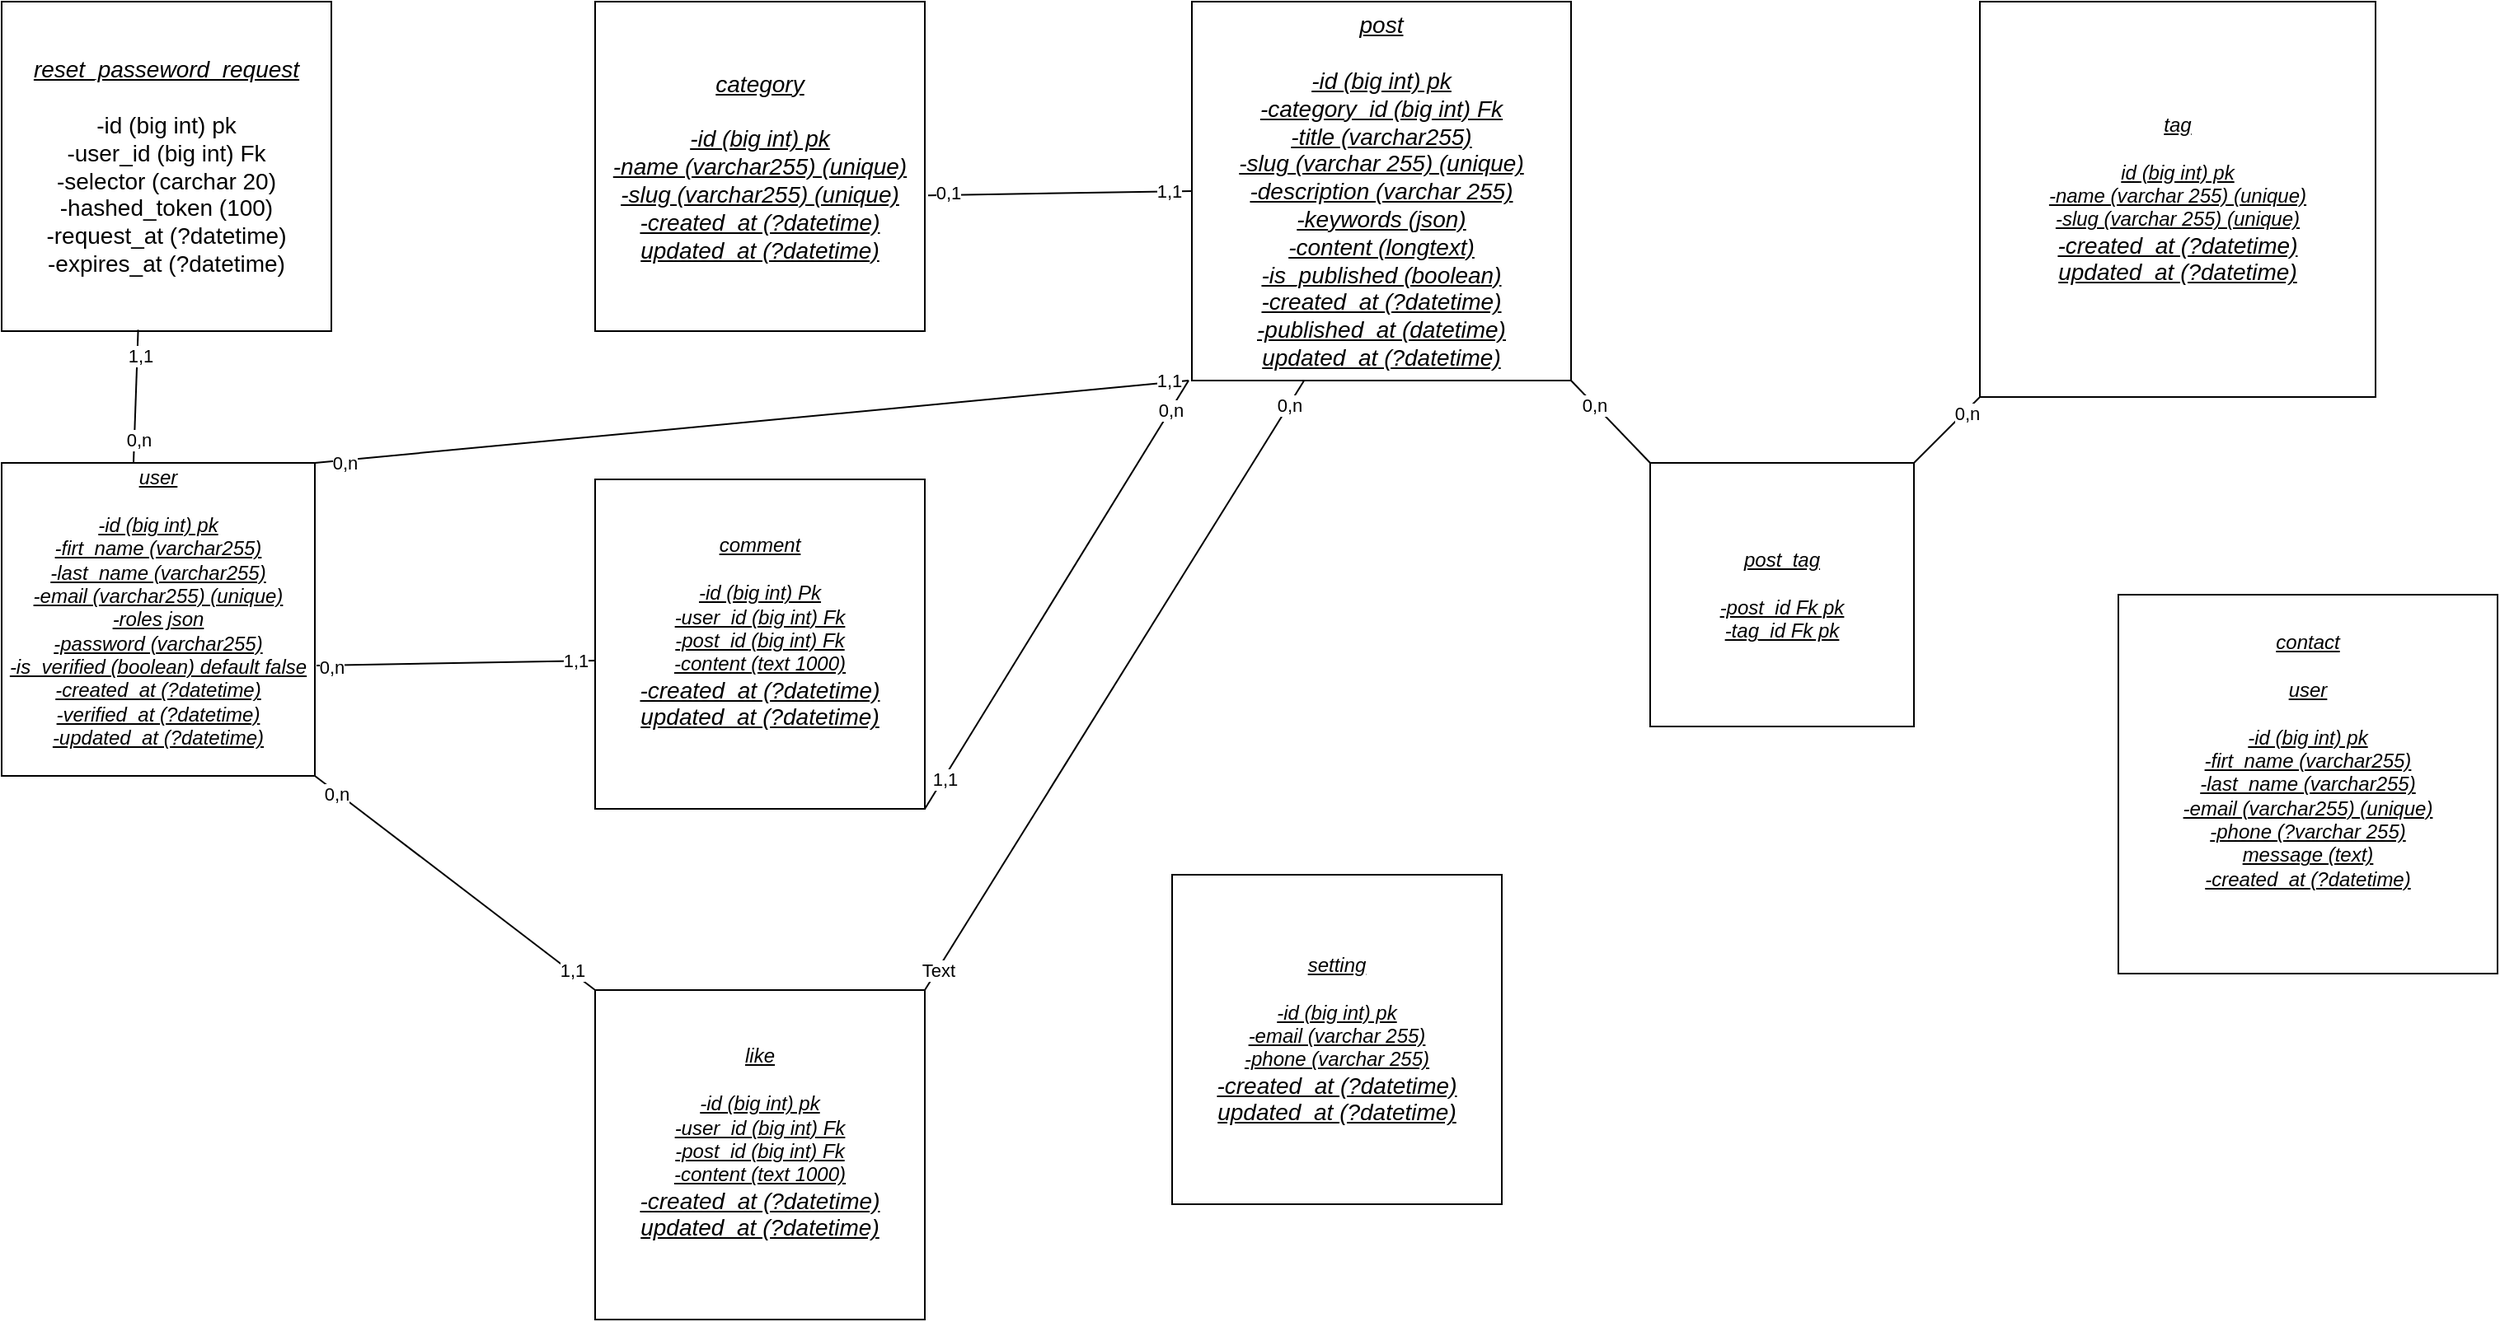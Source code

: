 <mxfile>
    <diagram id="Re4MZ_RNcBhotG1eEpBm" name="Page-1">
        <mxGraphModel dx="782" dy="325" grid="1" gridSize="10" guides="1" tooltips="1" connect="1" arrows="1" fold="1" page="1" pageScale="1" pageWidth="850" pageHeight="1100" math="0" shadow="0">
            <root>
                <mxCell id="0"/>
                <mxCell id="1" parent="0"/>
                <mxCell id="2" value="&lt;u&gt;&lt;i&gt;user&lt;br&gt;&lt;br&gt;-id (big int) pk&lt;br&gt;-firt_name (varchar255)&lt;br&gt;-last_name (varchar255)&lt;br&gt;-email (varchar255) (unique)&lt;br&gt;-roles json&lt;br&gt;-password (varchar255)&lt;br&gt;-is_verified (boolean) default false&lt;br&gt;-created_at (?datetime)&lt;br&gt;-verified_at (?datetime)&lt;br&gt;-updated_at (?datetime)&lt;br&gt;&lt;br&gt;&lt;/i&gt;&lt;/u&gt;" style="whiteSpace=wrap;html=1;aspect=fixed;" parent="1" vertex="1">
                    <mxGeometry x="40" y="320" width="190" height="190" as="geometry"/>
                </mxCell>
                <mxCell id="3" value="&lt;u&gt;&lt;i&gt;reset_passeword_request&lt;/i&gt;&lt;/u&gt;&lt;br&gt;&lt;br&gt;-id (big int) pk&lt;br&gt;-user_id (big int) Fk&lt;br&gt;-selector (carchar 20)&lt;br&gt;-hashed_token (100)&lt;br&gt;-request_at (?datetime)&lt;br&gt;-expires_at (?datetime)" style="whiteSpace=wrap;html=1;aspect=fixed;fontSize=14;" parent="1" vertex="1">
                    <mxGeometry x="40" y="40" width="200" height="200" as="geometry"/>
                </mxCell>
                <mxCell id="7" value="&lt;i&gt;&lt;u&gt;category&lt;br&gt;&lt;br&gt;-id (big int) pk&lt;br&gt;-name (varchar255) (unique)&lt;br&gt;-slug (varchar255) (unique)&lt;br&gt;-created_at (?datetime)&lt;br&gt;updated_at (?datetime)&lt;br&gt;&lt;/u&gt;&lt;/i&gt;" style="whiteSpace=wrap;html=1;aspect=fixed;fontSize=14;" parent="1" vertex="1">
                    <mxGeometry x="400" y="40" width="200" height="200" as="geometry"/>
                </mxCell>
                <mxCell id="8" value="&lt;u&gt;&lt;i&gt;post&lt;br&gt;&lt;br&gt;-id (big int) pk&lt;br&gt;-category_id (big int) Fk&lt;br&gt;-title (varchar255)&lt;br&gt;&lt;/i&gt;&lt;/u&gt;&lt;u&gt;&lt;i&gt;-slug (varchar 255) (unique)&lt;/i&gt;&lt;/u&gt;&lt;u&gt;&lt;i&gt;&lt;br&gt;-description (varchar 255)&lt;br&gt;-keywords (json)&lt;br&gt;-content (longtext)&lt;br&gt;-is_published (boolean)&lt;br&gt;&lt;/i&gt;&lt;/u&gt;&lt;i&gt;&lt;u&gt;-created_at (?datetime)&lt;br&gt;-published_at (datetime)&lt;br&gt;updated_at (?datetime)&lt;/u&gt;&lt;/i&gt;&lt;u&gt;&lt;i&gt;&lt;br&gt;&lt;/i&gt;&lt;/u&gt;" style="whiteSpace=wrap;html=1;aspect=fixed;fontSize=14;" parent="1" vertex="1">
                    <mxGeometry x="762" y="40" width="230" height="230" as="geometry"/>
                </mxCell>
                <mxCell id="9" value="" style="endArrow=none;html=1;fontSize=14;entryX=0;entryY=0.5;entryDx=0;entryDy=0;exitX=1.01;exitY=0.588;exitDx=0;exitDy=0;exitPerimeter=0;" parent="1" source="7" target="8" edge="1">
                    <mxGeometry width="50" height="50" relative="1" as="geometry">
                        <mxPoint x="620" y="160" as="sourcePoint"/>
                        <mxPoint x="680" y="130" as="targetPoint"/>
                    </mxGeometry>
                </mxCell>
                <mxCell id="18" value="1,1" style="edgeLabel;html=1;align=center;verticalAlign=middle;resizable=0;points=[];" parent="9" vertex="1" connectable="0">
                    <mxGeometry x="0.821" relative="1" as="geometry">
                        <mxPoint as="offset"/>
                    </mxGeometry>
                </mxCell>
                <mxCell id="19" value="0,1" style="edgeLabel;html=1;align=center;verticalAlign=middle;resizable=0;points=[];" parent="9" vertex="1" connectable="0">
                    <mxGeometry x="-0.851" y="2" relative="1" as="geometry">
                        <mxPoint as="offset"/>
                    </mxGeometry>
                </mxCell>
                <mxCell id="12" value="" style="endArrow=none;html=1;fontSize=14;exitX=0.421;exitY=0;exitDx=0;exitDy=0;exitPerimeter=0;entryX=0.414;entryY=0.996;entryDx=0;entryDy=0;entryPerimeter=0;" parent="1" source="2" target="3" edge="1">
                    <mxGeometry width="50" height="50" relative="1" as="geometry">
                        <mxPoint x="90" y="290" as="sourcePoint"/>
                        <mxPoint x="140" y="240" as="targetPoint"/>
                    </mxGeometry>
                </mxCell>
                <mxCell id="20" value="0,n" style="edgeLabel;html=1;align=center;verticalAlign=middle;resizable=0;points=[];" parent="12" vertex="1" connectable="0">
                    <mxGeometry x="-0.642" y="-2" relative="1" as="geometry">
                        <mxPoint as="offset"/>
                    </mxGeometry>
                </mxCell>
                <mxCell id="21" value="1,1" style="edgeLabel;html=1;align=center;verticalAlign=middle;resizable=0;points=[];" parent="12" vertex="1" connectable="0">
                    <mxGeometry x="0.595" y="-2" relative="1" as="geometry">
                        <mxPoint y="-1" as="offset"/>
                    </mxGeometry>
                </mxCell>
                <mxCell id="15" value="" style="endArrow=none;html=1;exitX=1;exitY=0;exitDx=0;exitDy=0;" parent="1" source="2" edge="1">
                    <mxGeometry width="50" height="50" relative="1" as="geometry">
                        <mxPoint x="380" y="320" as="sourcePoint"/>
                        <mxPoint x="760" y="270" as="targetPoint"/>
                    </mxGeometry>
                </mxCell>
                <mxCell id="16" value="0,n" style="edgeLabel;html=1;align=center;verticalAlign=middle;resizable=0;points=[];" parent="15" vertex="1" connectable="0">
                    <mxGeometry x="-0.933" y="-1" relative="1" as="geometry">
                        <mxPoint as="offset"/>
                    </mxGeometry>
                </mxCell>
                <mxCell id="17" value="1,1" style="edgeLabel;html=1;align=center;verticalAlign=middle;resizable=0;points=[];" parent="15" vertex="1" connectable="0">
                    <mxGeometry x="0.954" y="1" relative="1" as="geometry">
                        <mxPoint as="offset"/>
                    </mxGeometry>
                </mxCell>
                <mxCell id="22" value="&lt;u&gt;&lt;i&gt;comment&lt;br&gt;&lt;br&gt;-id (big int) Pk&lt;br&gt;-user_id (big int) Fk&lt;br&gt;-post_id (big int) Fk&lt;br&gt;-content (text 1000)&lt;br&gt;&lt;/i&gt;&lt;/u&gt;&lt;i style=&quot;font-size: 14px;&quot;&gt;&lt;u&gt;-created_at (?datetime)&lt;br&gt;updated_at (?datetime)&lt;/u&gt;&lt;/i&gt;&lt;u&gt;&lt;i&gt;&lt;br&gt;&lt;br&gt;&lt;/i&gt;&lt;/u&gt;" style="whiteSpace=wrap;html=1;aspect=fixed;" parent="1" vertex="1">
                    <mxGeometry x="400" y="330" width="200" height="200" as="geometry"/>
                </mxCell>
                <mxCell id="23" value="" style="endArrow=none;html=1;" parent="1" edge="1">
                    <mxGeometry width="50" height="50" relative="1" as="geometry">
                        <mxPoint x="231" y="443" as="sourcePoint"/>
                        <mxPoint x="400" y="440" as="targetPoint"/>
                    </mxGeometry>
                </mxCell>
                <mxCell id="24" value="0,n" style="edgeLabel;html=1;align=center;verticalAlign=middle;resizable=0;points=[];" parent="23" vertex="1" connectable="0">
                    <mxGeometry x="-0.891" y="-1" relative="1" as="geometry">
                        <mxPoint as="offset"/>
                    </mxGeometry>
                </mxCell>
                <mxCell id="25" value="1,1" style="edgeLabel;html=1;align=center;verticalAlign=middle;resizable=0;points=[];" parent="23" vertex="1" connectable="0">
                    <mxGeometry x="0.86" relative="1" as="geometry">
                        <mxPoint as="offset"/>
                    </mxGeometry>
                </mxCell>
                <mxCell id="26" value="" style="endArrow=none;html=1;exitX=1;exitY=1;exitDx=0;exitDy=0;" parent="1" source="22" edge="1">
                    <mxGeometry width="50" height="50" relative="1" as="geometry">
                        <mxPoint x="600" y="320" as="sourcePoint"/>
                        <mxPoint x="760" y="270" as="targetPoint"/>
                    </mxGeometry>
                </mxCell>
                <mxCell id="27" value="0,n" style="edgeLabel;html=1;align=center;verticalAlign=middle;resizable=0;points=[];" parent="26" vertex="1" connectable="0">
                    <mxGeometry x="0.865" relative="1" as="geometry">
                        <mxPoint as="offset"/>
                    </mxGeometry>
                </mxCell>
                <mxCell id="28" value="1,1" style="edgeLabel;html=1;align=center;verticalAlign=middle;resizable=0;points=[];" parent="26" vertex="1" connectable="0">
                    <mxGeometry x="-0.858" y="-1" relative="1" as="geometry">
                        <mxPoint as="offset"/>
                    </mxGeometry>
                </mxCell>
                <mxCell id="29" value="&lt;i&gt;&lt;u&gt;tag&lt;br&gt;&lt;br&gt;id (big int) pk&lt;br&gt;-name (varchar 255) (unique)&lt;br&gt;-slug (varchar 255) (unique)&lt;br&gt;&lt;/u&gt;&lt;/i&gt;&lt;i style=&quot;font-size: 14px;&quot;&gt;&lt;u&gt;-created_at (?datetime)&lt;br&gt;updated_at (?datetime)&lt;/u&gt;&lt;/i&gt;&lt;i&gt;&lt;u&gt;&lt;br&gt;&lt;/u&gt;&lt;/i&gt;" style="whiteSpace=wrap;html=1;aspect=fixed;" parent="1" vertex="1">
                    <mxGeometry x="1240" y="40" width="240" height="240" as="geometry"/>
                </mxCell>
                <mxCell id="30" value="&lt;u&gt;&lt;i&gt;post_tag&lt;br&gt;&lt;br&gt;-post_id Fk pk&lt;br&gt;-tag_id Fk pk&lt;br&gt;&lt;/i&gt;&lt;/u&gt;" style="whiteSpace=wrap;html=1;aspect=fixed;" parent="1" vertex="1">
                    <mxGeometry x="1040" y="320" width="160" height="160" as="geometry"/>
                </mxCell>
                <mxCell id="31" value="" style="endArrow=none;html=1;entryX=1;entryY=1;entryDx=0;entryDy=0;exitX=0;exitY=0;exitDx=0;exitDy=0;" parent="1" source="30" target="8" edge="1">
                    <mxGeometry width="50" height="50" relative="1" as="geometry">
                        <mxPoint x="1000" y="310" as="sourcePoint"/>
                        <mxPoint x="1040" y="240" as="targetPoint"/>
                    </mxGeometry>
                </mxCell>
                <mxCell id="33" value="0,n" style="edgeLabel;html=1;align=center;verticalAlign=middle;resizable=0;points=[];" parent="31" vertex="1" connectable="0">
                    <mxGeometry x="0.421" relative="1" as="geometry">
                        <mxPoint as="offset"/>
                    </mxGeometry>
                </mxCell>
                <mxCell id="32" value="" style="endArrow=none;html=1;exitX=1;exitY=0;exitDx=0;exitDy=0;entryX=0;entryY=1;entryDx=0;entryDy=0;" parent="1" source="30" target="29" edge="1">
                    <mxGeometry width="50" height="50" relative="1" as="geometry">
                        <mxPoint x="1110" y="330" as="sourcePoint"/>
                        <mxPoint x="1160" y="280" as="targetPoint"/>
                        <Array as="points"/>
                    </mxGeometry>
                </mxCell>
                <mxCell id="34" value="0,n" style="edgeLabel;html=1;align=center;verticalAlign=middle;resizable=0;points=[];" parent="32" vertex="1" connectable="0">
                    <mxGeometry x="0.53" y="-1" relative="1" as="geometry">
                        <mxPoint as="offset"/>
                    </mxGeometry>
                </mxCell>
                <mxCell id="35" value="&lt;i&gt;&lt;u&gt;contact&lt;br&gt;&lt;br&gt;&lt;/u&gt;&lt;/i&gt;&lt;u&gt;&lt;i&gt;user&lt;br&gt;&lt;br&gt;-id (big int) pk&lt;br&gt;-firt_name (varchar255)&lt;br&gt;-last_name (varchar255)&lt;br&gt;-email (varchar255) (unique)&lt;br&gt;-phone (?varchar 255)&lt;br&gt;message (text)&lt;br&gt;-created_at (?datetime)&lt;br&gt;&lt;br&gt;&lt;/i&gt;&lt;/u&gt;&lt;i&gt;&lt;u&gt;&lt;br&gt;&lt;/u&gt;&lt;/i&gt;" style="whiteSpace=wrap;html=1;aspect=fixed;" parent="1" vertex="1">
                    <mxGeometry x="1324" y="400" width="230" height="230" as="geometry"/>
                </mxCell>
                <mxCell id="36" value="&lt;u&gt;&lt;i&gt;setting&lt;br&gt;&lt;br&gt;-id (big int) pk&lt;br&gt;-email (varchar 255)&lt;br&gt;-phone (varchar 255)&lt;br&gt;&lt;/i&gt;&lt;/u&gt;&lt;i style=&quot;font-size: 14px;&quot;&gt;&lt;u&gt;-created_at (?datetime)&lt;br&gt;updated_at (?datetime)&lt;/u&gt;&lt;/i&gt;&lt;u&gt;&lt;i&gt;&lt;br&gt;&lt;/i&gt;&lt;/u&gt;" style="whiteSpace=wrap;html=1;aspect=fixed;" parent="1" vertex="1">
                    <mxGeometry x="750" y="570" width="200" height="200" as="geometry"/>
                </mxCell>
                <mxCell id="37" value="&lt;u&gt;&lt;i&gt;like&lt;br&gt;&lt;br&gt;-id (big int) pk&lt;br&gt;-user_id (big int) Fk&lt;br&gt;-post_id (big int) Fk&lt;br&gt;-content (text 1000)&lt;br&gt;&lt;/i&gt;&lt;/u&gt;&lt;i style=&quot;font-size: 14px;&quot;&gt;&lt;u&gt;-created_at (?datetime)&lt;br&gt;updated_at (?datetime)&lt;/u&gt;&lt;/i&gt;&lt;u&gt;&lt;i&gt;&lt;br&gt;&lt;br&gt;&lt;/i&gt;&lt;/u&gt;" style="whiteSpace=wrap;html=1;aspect=fixed;" parent="1" vertex="1">
                    <mxGeometry x="400" y="640" width="200" height="200" as="geometry"/>
                </mxCell>
                <mxCell id="38" value="" style="endArrow=none;html=1;entryX=1;entryY=1;entryDx=0;entryDy=0;exitX=0;exitY=0;exitDx=0;exitDy=0;" parent="1" source="37" target="2" edge="1">
                    <mxGeometry width="50" height="50" relative="1" as="geometry">
                        <mxPoint x="240" y="630" as="sourcePoint"/>
                        <mxPoint x="290" y="580" as="targetPoint"/>
                    </mxGeometry>
                </mxCell>
                <mxCell id="39" value="0,n" style="edgeLabel;html=1;align=center;verticalAlign=middle;resizable=0;points=[];" parent="38" vertex="1" connectable="0">
                    <mxGeometry x="0.848" y="1" relative="1" as="geometry">
                        <mxPoint as="offset"/>
                    </mxGeometry>
                </mxCell>
                <mxCell id="40" value="1,1" style="edgeLabel;html=1;align=center;verticalAlign=middle;resizable=0;points=[];" parent="38" vertex="1" connectable="0">
                    <mxGeometry x="-0.821" y="-1" relative="1" as="geometry">
                        <mxPoint as="offset"/>
                    </mxGeometry>
                </mxCell>
                <mxCell id="41" value="" style="endArrow=none;html=1;exitX=1;exitY=0;exitDx=0;exitDy=0;entryX=0.296;entryY=1;entryDx=0;entryDy=0;entryPerimeter=0;" parent="1" source="37" target="8" edge="1">
                    <mxGeometry width="50" height="50" relative="1" as="geometry">
                        <mxPoint x="620" y="620" as="sourcePoint"/>
                        <mxPoint x="838.8" y="280" as="targetPoint"/>
                    </mxGeometry>
                </mxCell>
                <mxCell id="42" value="0,n" style="edgeLabel;html=1;align=center;verticalAlign=middle;resizable=0;points=[];" parent="41" vertex="1" connectable="0">
                    <mxGeometry x="0.921" relative="1" as="geometry">
                        <mxPoint as="offset"/>
                    </mxGeometry>
                </mxCell>
                <mxCell id="43" value="Text" style="edgeLabel;html=1;align=center;verticalAlign=middle;resizable=0;points=[];" parent="41" vertex="1" connectable="0">
                    <mxGeometry x="-0.933" y="-1" relative="1" as="geometry">
                        <mxPoint x="-1" as="offset"/>
                    </mxGeometry>
                </mxCell>
            </root>
        </mxGraphModel>
    </diagram>
</mxfile>
